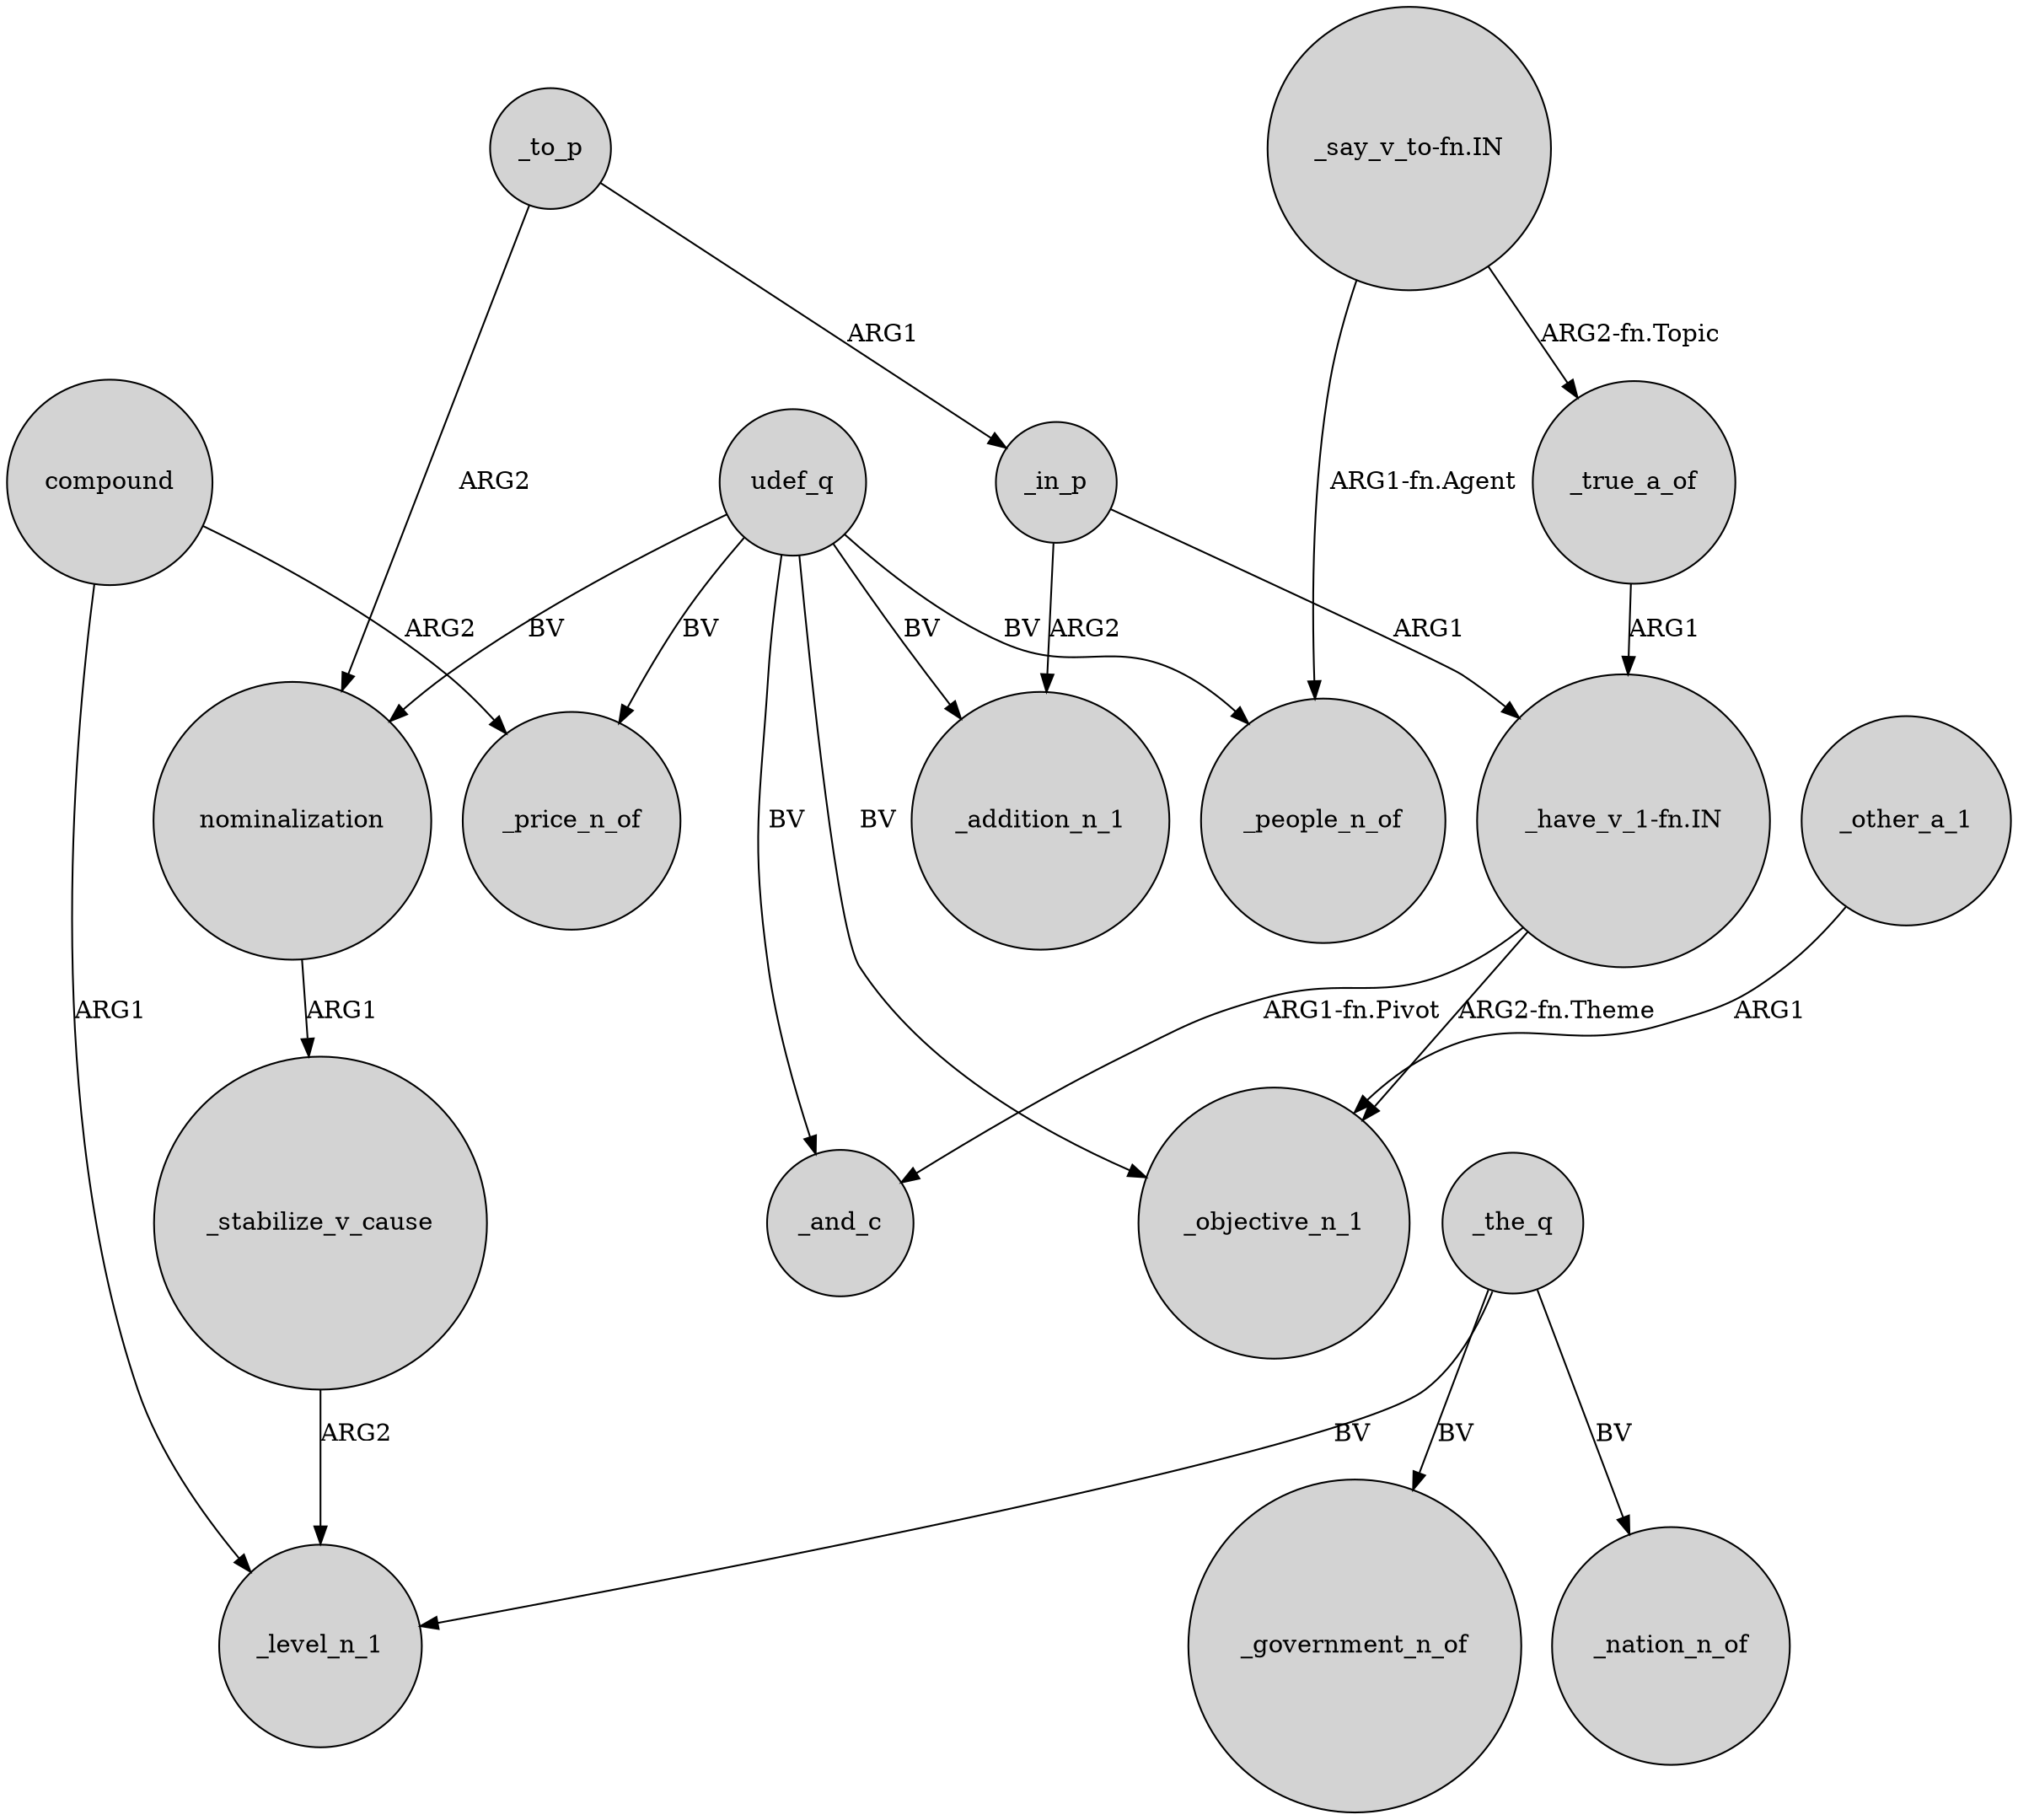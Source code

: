 digraph {
	node [shape=circle style=filled]
	compound -> _price_n_of [label=ARG2]
	udef_q -> _price_n_of [label=BV]
	_in_p -> _addition_n_1 [label=ARG2]
	nominalization -> _stabilize_v_cause [label=ARG1]
	_to_p -> _in_p [label=ARG1]
	_true_a_of -> "_have_v_1-fn.IN" [label=ARG1]
	_the_q -> _level_n_1 [label=BV]
	_in_p -> "_have_v_1-fn.IN" [label=ARG1]
	_other_a_1 -> _objective_n_1 [label=ARG1]
	udef_q -> _people_n_of [label=BV]
	"_say_v_to-fn.IN" -> _people_n_of [label="ARG1-fn.Agent"]
	_the_q -> _nation_n_of [label=BV]
	"_have_v_1-fn.IN" -> _and_c [label="ARG1-fn.Pivot"]
	udef_q -> _objective_n_1 [label=BV]
	_to_p -> nominalization [label=ARG2]
	"_have_v_1-fn.IN" -> _objective_n_1 [label="ARG2-fn.Theme"]
	udef_q -> nominalization [label=BV]
	_the_q -> _government_n_of [label=BV]
	"_say_v_to-fn.IN" -> _true_a_of [label="ARG2-fn.Topic"]
	_stabilize_v_cause -> _level_n_1 [label=ARG2]
	compound -> _level_n_1 [label=ARG1]
	udef_q -> _and_c [label=BV]
	udef_q -> _addition_n_1 [label=BV]
}
